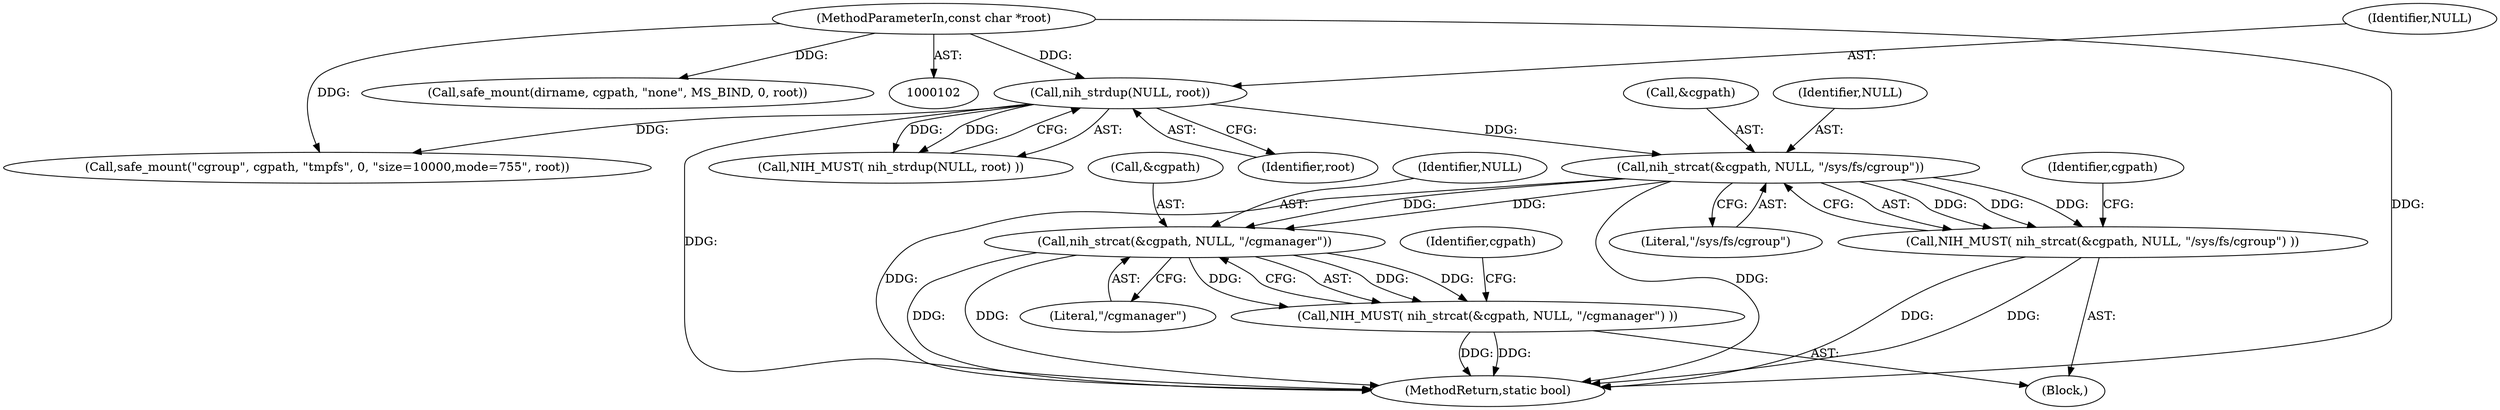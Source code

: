 digraph "0_lxc_592fd47a6245508b79fe6ac819fe6d3b2c1289be_0@API" {
"1000117" [label="(Call,nih_strcat(&cgpath, NULL, \"/sys/fs/cgroup\"))"];
"1000113" [label="(Call,nih_strdup(NULL, root))"];
"1000103" [label="(MethodParameterIn,const char *root)"];
"1000116" [label="(Call,NIH_MUST( nih_strcat(&cgpath, NULL, \"/sys/fs/cgroup\") ))"];
"1000147" [label="(Call,nih_strcat(&cgpath, NULL, \"/cgmanager\"))"];
"1000146" [label="(Call,NIH_MUST( nih_strcat(&cgpath, NULL, \"/cgmanager\") ))"];
"1000116" [label="(Call,NIH_MUST( nih_strcat(&cgpath, NULL, \"/sys/fs/cgroup\") ))"];
"1000117" [label="(Call,nih_strcat(&cgpath, NULL, \"/sys/fs/cgroup\"))"];
"1000125" [label="(Identifier,cgpath)"];
"1000151" [label="(Literal,\"/cgmanager\")"];
"1000114" [label="(Identifier,NULL)"];
"1000120" [label="(Identifier,NULL)"];
"1000115" [label="(Identifier,root)"];
"1000133" [label="(Call,safe_mount(\"cgroup\", cgpath, \"tmpfs\", 0, \"size=10000,mode=755\", root))"];
"1000118" [label="(Call,&cgpath)"];
"1000113" [label="(Call,nih_strdup(NULL, root))"];
"1000147" [label="(Call,nih_strcat(&cgpath, NULL, \"/cgmanager\"))"];
"1000150" [label="(Identifier,NULL)"];
"1000112" [label="(Call,NIH_MUST( nih_strdup(NULL, root) ))"];
"1000165" [label="(Call,safe_mount(dirname, cgpath, \"none\", MS_BIND, 0, root))"];
"1000181" [label="(MethodReturn,static bool)"];
"1000148" [label="(Call,&cgpath)"];
"1000155" [label="(Identifier,cgpath)"];
"1000103" [label="(MethodParameterIn,const char *root)"];
"1000146" [label="(Call,NIH_MUST( nih_strcat(&cgpath, NULL, \"/cgmanager\") ))"];
"1000105" [label="(Block,)"];
"1000121" [label="(Literal,\"/sys/fs/cgroup\")"];
"1000117" -> "1000116"  [label="AST: "];
"1000117" -> "1000121"  [label="CFG: "];
"1000118" -> "1000117"  [label="AST: "];
"1000120" -> "1000117"  [label="AST: "];
"1000121" -> "1000117"  [label="AST: "];
"1000116" -> "1000117"  [label="CFG: "];
"1000117" -> "1000181"  [label="DDG: "];
"1000117" -> "1000181"  [label="DDG: "];
"1000117" -> "1000116"  [label="DDG: "];
"1000117" -> "1000116"  [label="DDG: "];
"1000117" -> "1000116"  [label="DDG: "];
"1000113" -> "1000117"  [label="DDG: "];
"1000117" -> "1000147"  [label="DDG: "];
"1000117" -> "1000147"  [label="DDG: "];
"1000113" -> "1000112"  [label="AST: "];
"1000113" -> "1000115"  [label="CFG: "];
"1000114" -> "1000113"  [label="AST: "];
"1000115" -> "1000113"  [label="AST: "];
"1000112" -> "1000113"  [label="CFG: "];
"1000113" -> "1000181"  [label="DDG: "];
"1000113" -> "1000112"  [label="DDG: "];
"1000113" -> "1000112"  [label="DDG: "];
"1000103" -> "1000113"  [label="DDG: "];
"1000113" -> "1000133"  [label="DDG: "];
"1000103" -> "1000102"  [label="AST: "];
"1000103" -> "1000181"  [label="DDG: "];
"1000103" -> "1000133"  [label="DDG: "];
"1000103" -> "1000165"  [label="DDG: "];
"1000116" -> "1000105"  [label="AST: "];
"1000125" -> "1000116"  [label="CFG: "];
"1000116" -> "1000181"  [label="DDG: "];
"1000116" -> "1000181"  [label="DDG: "];
"1000147" -> "1000146"  [label="AST: "];
"1000147" -> "1000151"  [label="CFG: "];
"1000148" -> "1000147"  [label="AST: "];
"1000150" -> "1000147"  [label="AST: "];
"1000151" -> "1000147"  [label="AST: "];
"1000146" -> "1000147"  [label="CFG: "];
"1000147" -> "1000181"  [label="DDG: "];
"1000147" -> "1000181"  [label="DDG: "];
"1000147" -> "1000146"  [label="DDG: "];
"1000147" -> "1000146"  [label="DDG: "];
"1000147" -> "1000146"  [label="DDG: "];
"1000146" -> "1000105"  [label="AST: "];
"1000155" -> "1000146"  [label="CFG: "];
"1000146" -> "1000181"  [label="DDG: "];
"1000146" -> "1000181"  [label="DDG: "];
}
